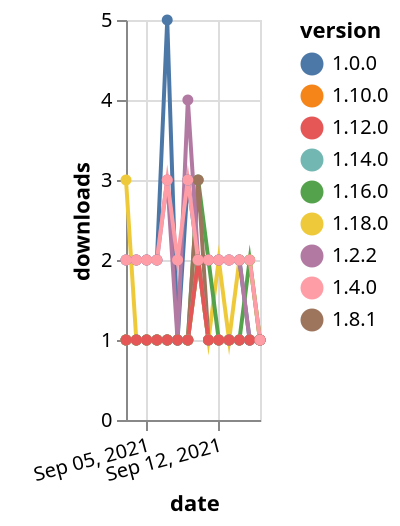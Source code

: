 {"$schema": "https://vega.github.io/schema/vega-lite/v5.json", "description": "A simple bar chart with embedded data.", "data": {"values": [{"date": "2021-09-03", "total": 125, "delta": 3, "version": "1.18.0"}, {"date": "2021-09-04", "total": 126, "delta": 1, "version": "1.18.0"}, {"date": "2021-09-05", "total": 127, "delta": 1, "version": "1.18.0"}, {"date": "2021-09-06", "total": 128, "delta": 1, "version": "1.18.0"}, {"date": "2021-09-07", "total": 129, "delta": 1, "version": "1.18.0"}, {"date": "2021-09-08", "total": 130, "delta": 1, "version": "1.18.0"}, {"date": "2021-09-09", "total": 131, "delta": 1, "version": "1.18.0"}, {"date": "2021-09-10", "total": 133, "delta": 2, "version": "1.18.0"}, {"date": "2021-09-11", "total": 134, "delta": 1, "version": "1.18.0"}, {"date": "2021-09-12", "total": 136, "delta": 2, "version": "1.18.0"}, {"date": "2021-09-13", "total": 137, "delta": 1, "version": "1.18.0"}, {"date": "2021-09-14", "total": 139, "delta": 2, "version": "1.18.0"}, {"date": "2021-09-15", "total": 141, "delta": 2, "version": "1.18.0"}, {"date": "2021-09-16", "total": 142, "delta": 1, "version": "1.18.0"}, {"date": "2021-09-03", "total": 451, "delta": 1, "version": "1.10.0"}, {"date": "2021-09-04", "total": 452, "delta": 1, "version": "1.10.0"}, {"date": "2021-09-05", "total": 453, "delta": 1, "version": "1.10.0"}, {"date": "2021-09-06", "total": 454, "delta": 1, "version": "1.10.0"}, {"date": "2021-09-07", "total": 455, "delta": 1, "version": "1.10.0"}, {"date": "2021-09-08", "total": 456, "delta": 1, "version": "1.10.0"}, {"date": "2021-09-09", "total": 457, "delta": 1, "version": "1.10.0"}, {"date": "2021-09-10", "total": 459, "delta": 2, "version": "1.10.0"}, {"date": "2021-09-11", "total": 460, "delta": 1, "version": "1.10.0"}, {"date": "2021-09-12", "total": 461, "delta": 1, "version": "1.10.0"}, {"date": "2021-09-13", "total": 462, "delta": 1, "version": "1.10.0"}, {"date": "2021-09-14", "total": 463, "delta": 1, "version": "1.10.0"}, {"date": "2021-09-15", "total": 464, "delta": 1, "version": "1.10.0"}, {"date": "2021-09-16", "total": 465, "delta": 1, "version": "1.10.0"}, {"date": "2021-09-03", "total": 3467, "delta": 2, "version": "1.0.0"}, {"date": "2021-09-04", "total": 3469, "delta": 2, "version": "1.0.0"}, {"date": "2021-09-05", "total": 3471, "delta": 2, "version": "1.0.0"}, {"date": "2021-09-06", "total": 3473, "delta": 2, "version": "1.0.0"}, {"date": "2021-09-07", "total": 3478, "delta": 5, "version": "1.0.0"}, {"date": "2021-09-08", "total": 3479, "delta": 1, "version": "1.0.0"}, {"date": "2021-09-09", "total": 3482, "delta": 3, "version": "1.0.0"}, {"date": "2021-09-10", "total": 3484, "delta": 2, "version": "1.0.0"}, {"date": "2021-09-11", "total": 3486, "delta": 2, "version": "1.0.0"}, {"date": "2021-09-12", "total": 3488, "delta": 2, "version": "1.0.0"}, {"date": "2021-09-13", "total": 3490, "delta": 2, "version": "1.0.0"}, {"date": "2021-09-14", "total": 3492, "delta": 2, "version": "1.0.0"}, {"date": "2021-09-15", "total": 3493, "delta": 1, "version": "1.0.0"}, {"date": "2021-09-16", "total": 3494, "delta": 1, "version": "1.0.0"}, {"date": "2021-09-03", "total": 190, "delta": 1, "version": "1.16.0"}, {"date": "2021-09-04", "total": 191, "delta": 1, "version": "1.16.0"}, {"date": "2021-09-05", "total": 192, "delta": 1, "version": "1.16.0"}, {"date": "2021-09-06", "total": 193, "delta": 1, "version": "1.16.0"}, {"date": "2021-09-07", "total": 194, "delta": 1, "version": "1.16.0"}, {"date": "2021-09-08", "total": 195, "delta": 1, "version": "1.16.0"}, {"date": "2021-09-09", "total": 196, "delta": 1, "version": "1.16.0"}, {"date": "2021-09-10", "total": 199, "delta": 3, "version": "1.16.0"}, {"date": "2021-09-11", "total": 201, "delta": 2, "version": "1.16.0"}, {"date": "2021-09-12", "total": 202, "delta": 1, "version": "1.16.0"}, {"date": "2021-09-13", "total": 203, "delta": 1, "version": "1.16.0"}, {"date": "2021-09-14", "total": 204, "delta": 1, "version": "1.16.0"}, {"date": "2021-09-15", "total": 206, "delta": 2, "version": "1.16.0"}, {"date": "2021-09-16", "total": 207, "delta": 1, "version": "1.16.0"}, {"date": "2021-09-03", "total": 395, "delta": 1, "version": "1.8.1"}, {"date": "2021-09-04", "total": 396, "delta": 1, "version": "1.8.1"}, {"date": "2021-09-05", "total": 397, "delta": 1, "version": "1.8.1"}, {"date": "2021-09-06", "total": 398, "delta": 1, "version": "1.8.1"}, {"date": "2021-09-07", "total": 399, "delta": 1, "version": "1.8.1"}, {"date": "2021-09-08", "total": 400, "delta": 1, "version": "1.8.1"}, {"date": "2021-09-09", "total": 401, "delta": 1, "version": "1.8.1"}, {"date": "2021-09-10", "total": 404, "delta": 3, "version": "1.8.1"}, {"date": "2021-09-11", "total": 405, "delta": 1, "version": "1.8.1"}, {"date": "2021-09-12", "total": 406, "delta": 1, "version": "1.8.1"}, {"date": "2021-09-13", "total": 407, "delta": 1, "version": "1.8.1"}, {"date": "2021-09-14", "total": 408, "delta": 1, "version": "1.8.1"}, {"date": "2021-09-15", "total": 409, "delta": 1, "version": "1.8.1"}, {"date": "2021-09-16", "total": 410, "delta": 1, "version": "1.8.1"}, {"date": "2021-09-03", "total": 2568, "delta": 2, "version": "1.2.2"}, {"date": "2021-09-04", "total": 2570, "delta": 2, "version": "1.2.2"}, {"date": "2021-09-05", "total": 2572, "delta": 2, "version": "1.2.2"}, {"date": "2021-09-06", "total": 2574, "delta": 2, "version": "1.2.2"}, {"date": "2021-09-07", "total": 2577, "delta": 3, "version": "1.2.2"}, {"date": "2021-09-08", "total": 2578, "delta": 1, "version": "1.2.2"}, {"date": "2021-09-09", "total": 2582, "delta": 4, "version": "1.2.2"}, {"date": "2021-09-10", "total": 2584, "delta": 2, "version": "1.2.2"}, {"date": "2021-09-11", "total": 2586, "delta": 2, "version": "1.2.2"}, {"date": "2021-09-12", "total": 2588, "delta": 2, "version": "1.2.2"}, {"date": "2021-09-13", "total": 2590, "delta": 2, "version": "1.2.2"}, {"date": "2021-09-14", "total": 2592, "delta": 2, "version": "1.2.2"}, {"date": "2021-09-15", "total": 2593, "delta": 1, "version": "1.2.2"}, {"date": "2021-09-16", "total": 2594, "delta": 1, "version": "1.2.2"}, {"date": "2021-09-03", "total": 173, "delta": 1, "version": "1.14.0"}, {"date": "2021-09-04", "total": 174, "delta": 1, "version": "1.14.0"}, {"date": "2021-09-05", "total": 175, "delta": 1, "version": "1.14.0"}, {"date": "2021-09-06", "total": 176, "delta": 1, "version": "1.14.0"}, {"date": "2021-09-07", "total": 177, "delta": 1, "version": "1.14.0"}, {"date": "2021-09-08", "total": 178, "delta": 1, "version": "1.14.0"}, {"date": "2021-09-09", "total": 179, "delta": 1, "version": "1.14.0"}, {"date": "2021-09-10", "total": 181, "delta": 2, "version": "1.14.0"}, {"date": "2021-09-11", "total": 182, "delta": 1, "version": "1.14.0"}, {"date": "2021-09-12", "total": 183, "delta": 1, "version": "1.14.0"}, {"date": "2021-09-13", "total": 184, "delta": 1, "version": "1.14.0"}, {"date": "2021-09-14", "total": 185, "delta": 1, "version": "1.14.0"}, {"date": "2021-09-15", "total": 186, "delta": 1, "version": "1.14.0"}, {"date": "2021-09-16", "total": 187, "delta": 1, "version": "1.14.0"}, {"date": "2021-09-03", "total": 183, "delta": 1, "version": "1.12.0"}, {"date": "2021-09-04", "total": 184, "delta": 1, "version": "1.12.0"}, {"date": "2021-09-05", "total": 185, "delta": 1, "version": "1.12.0"}, {"date": "2021-09-06", "total": 186, "delta": 1, "version": "1.12.0"}, {"date": "2021-09-07", "total": 187, "delta": 1, "version": "1.12.0"}, {"date": "2021-09-08", "total": 188, "delta": 1, "version": "1.12.0"}, {"date": "2021-09-09", "total": 189, "delta": 1, "version": "1.12.0"}, {"date": "2021-09-10", "total": 191, "delta": 2, "version": "1.12.0"}, {"date": "2021-09-11", "total": 192, "delta": 1, "version": "1.12.0"}, {"date": "2021-09-12", "total": 193, "delta": 1, "version": "1.12.0"}, {"date": "2021-09-13", "total": 194, "delta": 1, "version": "1.12.0"}, {"date": "2021-09-14", "total": 195, "delta": 1, "version": "1.12.0"}, {"date": "2021-09-15", "total": 196, "delta": 1, "version": "1.12.0"}, {"date": "2021-09-16", "total": 197, "delta": 1, "version": "1.12.0"}, {"date": "2021-09-03", "total": 2594, "delta": 2, "version": "1.4.0"}, {"date": "2021-09-04", "total": 2596, "delta": 2, "version": "1.4.0"}, {"date": "2021-09-05", "total": 2598, "delta": 2, "version": "1.4.0"}, {"date": "2021-09-06", "total": 2600, "delta": 2, "version": "1.4.0"}, {"date": "2021-09-07", "total": 2603, "delta": 3, "version": "1.4.0"}, {"date": "2021-09-08", "total": 2605, "delta": 2, "version": "1.4.0"}, {"date": "2021-09-09", "total": 2608, "delta": 3, "version": "1.4.0"}, {"date": "2021-09-10", "total": 2610, "delta": 2, "version": "1.4.0"}, {"date": "2021-09-11", "total": 2612, "delta": 2, "version": "1.4.0"}, {"date": "2021-09-12", "total": 2614, "delta": 2, "version": "1.4.0"}, {"date": "2021-09-13", "total": 2616, "delta": 2, "version": "1.4.0"}, {"date": "2021-09-14", "total": 2618, "delta": 2, "version": "1.4.0"}, {"date": "2021-09-15", "total": 2620, "delta": 2, "version": "1.4.0"}, {"date": "2021-09-16", "total": 2621, "delta": 1, "version": "1.4.0"}]}, "width": "container", "mark": {"type": "line", "point": {"filled": true}}, "encoding": {"x": {"field": "date", "type": "temporal", "timeUnit": "yearmonthdate", "title": "date", "axis": {"labelAngle": -15}}, "y": {"field": "delta", "type": "quantitative", "title": "downloads"}, "color": {"field": "version", "type": "nominal"}, "tooltip": {"field": "delta"}}}